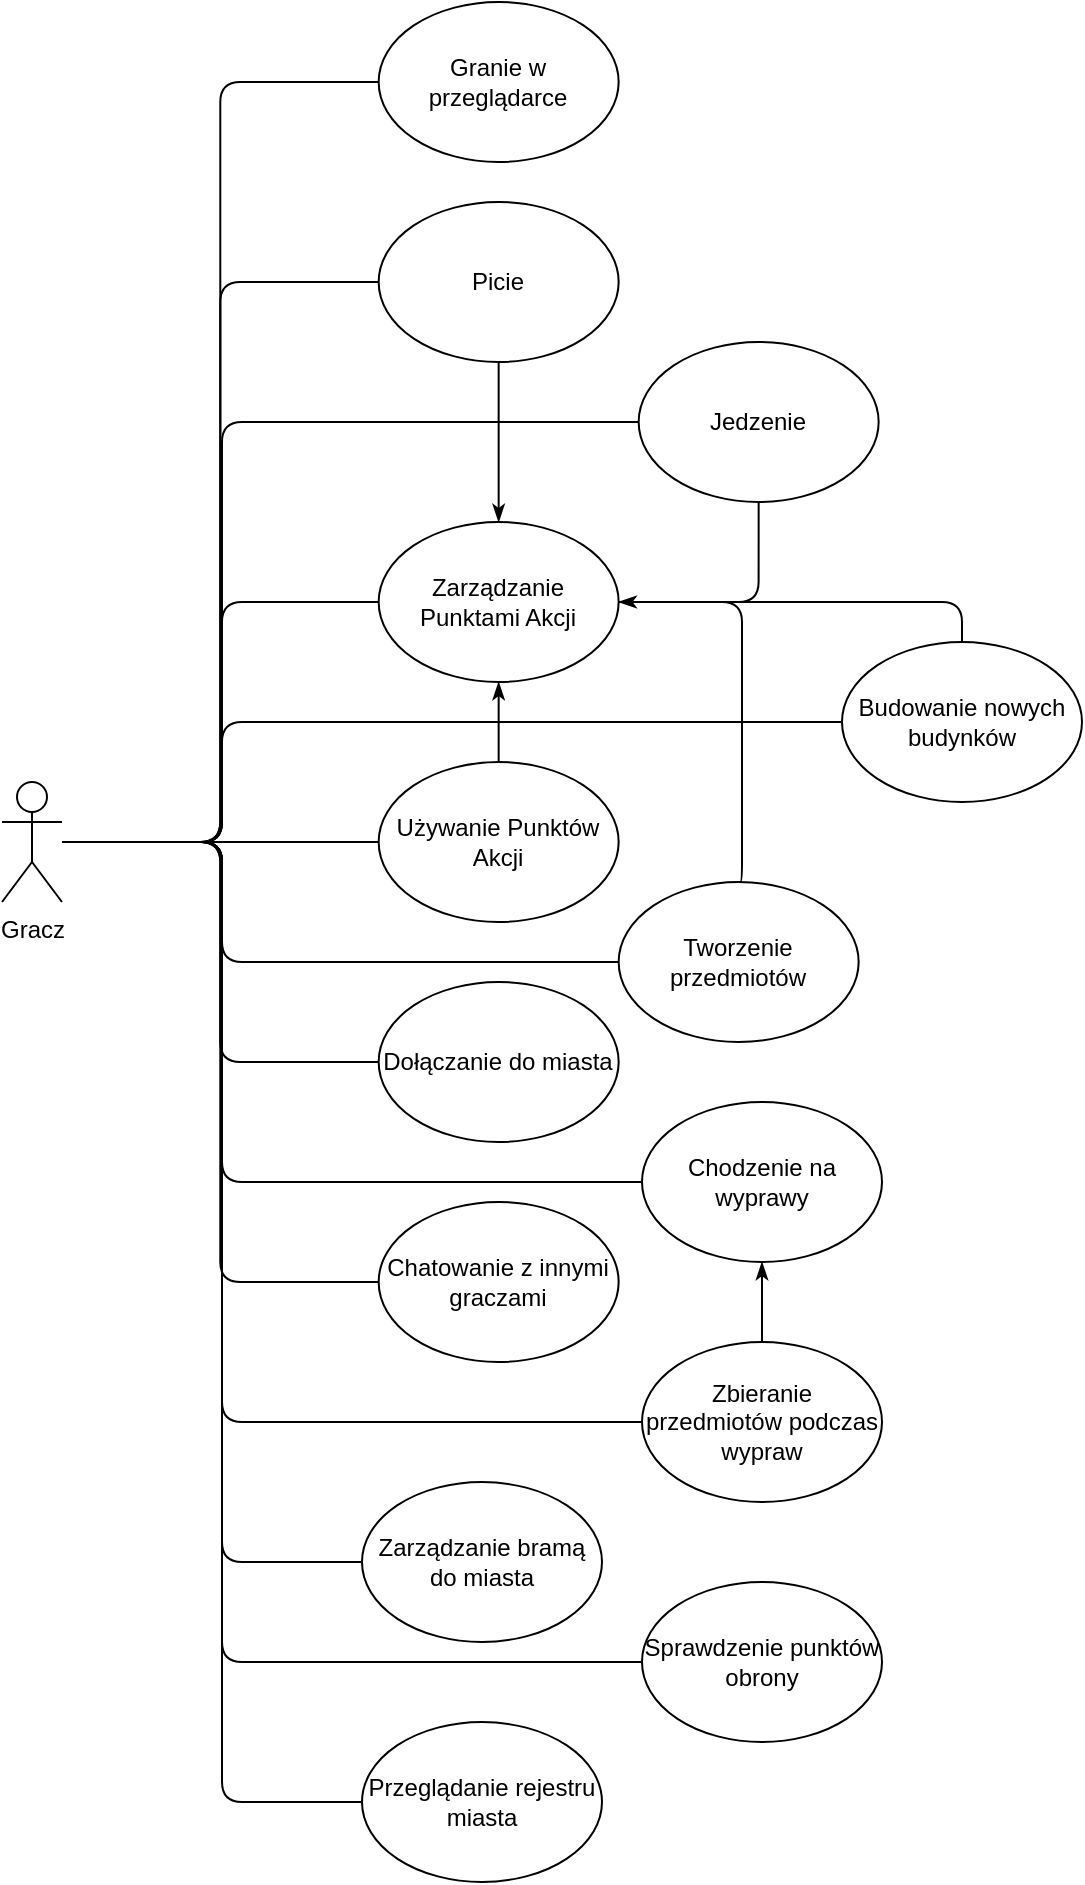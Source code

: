 <mxfile version="12.4.2" type="github" pages="1">
  <diagram id="sbx90NKQ8JtppjE0t-Ym" name="Page-1">
    <mxGraphModel dx="1422" dy="794" grid="1" gridSize="10" guides="1" tooltips="1" connect="1" arrows="1" fold="1" page="1" pageScale="1" pageWidth="827" pageHeight="1169" math="0" shadow="0">
      <root>
        <mxCell id="0"/>
        <mxCell id="1" parent="0"/>
        <mxCell id="Hk6zWukqzI0tbRbYJxlD-14" style="edgeStyle=orthogonalEdgeStyle;rounded=1;orthogonalLoop=1;jettySize=auto;html=1;entryX=0;entryY=0.5;entryDx=0;entryDy=0;endArrow=none;endFill=0;" edge="1" parent="1" source="Hk6zWukqzI0tbRbYJxlD-1" target="Hk6zWukqzI0tbRbYJxlD-7">
          <mxGeometry relative="1" as="geometry">
            <Array as="points">
              <mxPoint x="180" y="440"/>
              <mxPoint x="180" y="320"/>
            </Array>
          </mxGeometry>
        </mxCell>
        <mxCell id="Hk6zWukqzI0tbRbYJxlD-15" style="edgeStyle=orthogonalEdgeStyle;rounded=1;orthogonalLoop=1;jettySize=auto;html=1;entryX=0;entryY=0.5;entryDx=0;entryDy=0;endArrow=none;endFill=0;" edge="1" parent="1" source="Hk6zWukqzI0tbRbYJxlD-1" target="Hk6zWukqzI0tbRbYJxlD-10">
          <mxGeometry relative="1" as="geometry">
            <Array as="points">
              <mxPoint x="180" y="440"/>
              <mxPoint x="180" y="230"/>
            </Array>
          </mxGeometry>
        </mxCell>
        <mxCell id="Hk6zWukqzI0tbRbYJxlD-18" style="edgeStyle=orthogonalEdgeStyle;rounded=1;orthogonalLoop=1;jettySize=auto;html=1;entryX=0;entryY=0.5;entryDx=0;entryDy=0;endArrow=none;endFill=0;" edge="1" parent="1" source="Hk6zWukqzI0tbRbYJxlD-1" target="Hk6zWukqzI0tbRbYJxlD-17">
          <mxGeometry relative="1" as="geometry">
            <Array as="points">
              <mxPoint x="240" y="440"/>
              <mxPoint x="240" y="440"/>
            </Array>
          </mxGeometry>
        </mxCell>
        <mxCell id="Hk6zWukqzI0tbRbYJxlD-23" style="edgeStyle=orthogonalEdgeStyle;rounded=1;orthogonalLoop=1;jettySize=auto;html=1;entryX=0;entryY=0.5;entryDx=0;entryDy=0;endArrow=none;endFill=0;" edge="1" parent="1" source="Hk6zWukqzI0tbRbYJxlD-1" target="Hk6zWukqzI0tbRbYJxlD-20">
          <mxGeometry relative="1" as="geometry"/>
        </mxCell>
        <mxCell id="Hk6zWukqzI0tbRbYJxlD-26" style="edgeStyle=orthogonalEdgeStyle;rounded=1;orthogonalLoop=1;jettySize=auto;html=1;entryX=0;entryY=0.5;entryDx=0;entryDy=0;endArrow=none;endFill=0;" edge="1" parent="1" source="Hk6zWukqzI0tbRbYJxlD-1" target="Hk6zWukqzI0tbRbYJxlD-25">
          <mxGeometry relative="1" as="geometry"/>
        </mxCell>
        <mxCell id="Hk6zWukqzI0tbRbYJxlD-28" style="edgeStyle=orthogonalEdgeStyle;rounded=1;orthogonalLoop=1;jettySize=auto;html=1;entryX=0;entryY=0.5;entryDx=0;entryDy=0;endArrow=none;endFill=0;" edge="1" parent="1" source="Hk6zWukqzI0tbRbYJxlD-1" target="Hk6zWukqzI0tbRbYJxlD-27">
          <mxGeometry relative="1" as="geometry">
            <Array as="points">
              <mxPoint x="180" y="440"/>
              <mxPoint x="180" y="380"/>
            </Array>
          </mxGeometry>
        </mxCell>
        <mxCell id="Hk6zWukqzI0tbRbYJxlD-34" style="edgeStyle=orthogonalEdgeStyle;rounded=1;orthogonalLoop=1;jettySize=auto;html=1;entryX=0;entryY=0.5;entryDx=0;entryDy=0;endArrow=none;endFill=0;" edge="1" parent="1" source="Hk6zWukqzI0tbRbYJxlD-1" target="Hk6zWukqzI0tbRbYJxlD-32">
          <mxGeometry relative="1" as="geometry"/>
        </mxCell>
        <mxCell id="Hk6zWukqzI0tbRbYJxlD-36" style="edgeStyle=orthogonalEdgeStyle;rounded=1;orthogonalLoop=1;jettySize=auto;html=1;entryX=0;entryY=0.5;entryDx=0;entryDy=0;endArrow=none;endFill=0;" edge="1" parent="1" source="Hk6zWukqzI0tbRbYJxlD-1" target="Hk6zWukqzI0tbRbYJxlD-35">
          <mxGeometry relative="1" as="geometry">
            <Array as="points">
              <mxPoint x="180" y="440"/>
              <mxPoint x="180" y="500"/>
            </Array>
          </mxGeometry>
        </mxCell>
        <mxCell id="Hk6zWukqzI0tbRbYJxlD-40" style="edgeStyle=orthogonalEdgeStyle;rounded=1;orthogonalLoop=1;jettySize=auto;html=1;entryX=0;entryY=0.5;entryDx=0;entryDy=0;endArrow=none;endFill=0;" edge="1" parent="1" source="Hk6zWukqzI0tbRbYJxlD-1" target="Hk6zWukqzI0tbRbYJxlD-38">
          <mxGeometry relative="1" as="geometry">
            <Array as="points">
              <mxPoint x="180" y="440"/>
              <mxPoint x="180" y="610"/>
            </Array>
          </mxGeometry>
        </mxCell>
        <mxCell id="Hk6zWukqzI0tbRbYJxlD-42" style="edgeStyle=orthogonalEdgeStyle;rounded=1;orthogonalLoop=1;jettySize=auto;html=1;entryX=0;entryY=0.5;entryDx=0;entryDy=0;endArrow=none;endFill=0;" edge="1" parent="1" source="Hk6zWukqzI0tbRbYJxlD-1" target="Hk6zWukqzI0tbRbYJxlD-41">
          <mxGeometry relative="1" as="geometry">
            <Array as="points">
              <mxPoint x="180" y="440"/>
              <mxPoint x="180" y="730"/>
            </Array>
          </mxGeometry>
        </mxCell>
        <mxCell id="Hk6zWukqzI0tbRbYJxlD-44" style="edgeStyle=orthogonalEdgeStyle;orthogonalLoop=1;jettySize=auto;html=1;entryX=0;entryY=0.5;entryDx=0;entryDy=0;endArrow=none;endFill=0;rounded=1;" edge="1" parent="1" source="Hk6zWukqzI0tbRbYJxlD-1" target="Hk6zWukqzI0tbRbYJxlD-30">
          <mxGeometry relative="1" as="geometry"/>
        </mxCell>
        <mxCell id="Hk6zWukqzI0tbRbYJxlD-46" style="edgeStyle=orthogonalEdgeStyle;rounded=1;orthogonalLoop=1;jettySize=auto;html=1;entryX=0;entryY=0.5;entryDx=0;entryDy=0;endArrow=none;endFill=0;" edge="1" parent="1" source="Hk6zWukqzI0tbRbYJxlD-1" target="Hk6zWukqzI0tbRbYJxlD-45">
          <mxGeometry relative="1" as="geometry">
            <Array as="points">
              <mxPoint x="180" y="440"/>
              <mxPoint x="180" y="800"/>
            </Array>
          </mxGeometry>
        </mxCell>
        <mxCell id="Hk6zWukqzI0tbRbYJxlD-48" style="edgeStyle=orthogonalEdgeStyle;rounded=1;orthogonalLoop=1;jettySize=auto;html=1;entryX=0;entryY=0.5;entryDx=0;entryDy=0;endArrow=none;endFill=0;" edge="1" parent="1" source="Hk6zWukqzI0tbRbYJxlD-1" target="Hk6zWukqzI0tbRbYJxlD-47">
          <mxGeometry relative="1" as="geometry">
            <Array as="points">
              <mxPoint x="180" y="440"/>
              <mxPoint x="180" y="850"/>
            </Array>
          </mxGeometry>
        </mxCell>
        <mxCell id="Hk6zWukqzI0tbRbYJxlD-50" style="edgeStyle=orthogonalEdgeStyle;rounded=1;orthogonalLoop=1;jettySize=auto;html=1;entryX=0;entryY=0.5;entryDx=0;entryDy=0;endArrow=none;endFill=0;" edge="1" parent="1" source="Hk6zWukqzI0tbRbYJxlD-1" target="Hk6zWukqzI0tbRbYJxlD-49">
          <mxGeometry relative="1" as="geometry">
            <Array as="points">
              <mxPoint x="180" y="440"/>
              <mxPoint x="180" y="920"/>
            </Array>
          </mxGeometry>
        </mxCell>
        <mxCell id="Hk6zWukqzI0tbRbYJxlD-1" value="Gracz" style="shape=umlActor;verticalLabelPosition=bottom;labelBackgroundColor=#ffffff;verticalAlign=top;html=1;outlineConnect=0;" vertex="1" parent="1">
          <mxGeometry x="70" y="410" width="30" height="60" as="geometry"/>
        </mxCell>
        <mxCell id="Hk6zWukqzI0tbRbYJxlD-7" value="Zarządzanie Punktami Akcji" style="ellipse;whiteSpace=wrap;html=1;" vertex="1" parent="1">
          <mxGeometry x="258.33" y="280" width="120" height="80" as="geometry"/>
        </mxCell>
        <mxCell id="Hk6zWukqzI0tbRbYJxlD-22" style="edgeStyle=orthogonalEdgeStyle;rounded=1;orthogonalLoop=1;jettySize=auto;html=1;entryX=1;entryY=0.5;entryDx=0;entryDy=0;endArrow=classicThin;endFill=1;exitX=0.5;exitY=1;exitDx=0;exitDy=0;" edge="1" parent="1" source="Hk6zWukqzI0tbRbYJxlD-10" target="Hk6zWukqzI0tbRbYJxlD-7">
          <mxGeometry relative="1" as="geometry"/>
        </mxCell>
        <mxCell id="Hk6zWukqzI0tbRbYJxlD-10" value="Jedzenie" style="ellipse;whiteSpace=wrap;html=1;" vertex="1" parent="1">
          <mxGeometry x="388.33" y="190" width="120" height="80" as="geometry"/>
        </mxCell>
        <mxCell id="Hk6zWukqzI0tbRbYJxlD-19" style="edgeStyle=orthogonalEdgeStyle;rounded=1;orthogonalLoop=1;jettySize=auto;html=1;exitX=0.5;exitY=0;exitDx=0;exitDy=0;entryX=0.5;entryY=1;entryDx=0;entryDy=0;endArrow=classicThin;endFill=1;" edge="1" parent="1" source="Hk6zWukqzI0tbRbYJxlD-17" target="Hk6zWukqzI0tbRbYJxlD-7">
          <mxGeometry relative="1" as="geometry"/>
        </mxCell>
        <mxCell id="Hk6zWukqzI0tbRbYJxlD-17" value="Używanie Punktów Akcji" style="ellipse;whiteSpace=wrap;html=1;" vertex="1" parent="1">
          <mxGeometry x="258.33" y="400" width="120" height="80" as="geometry"/>
        </mxCell>
        <mxCell id="Hk6zWukqzI0tbRbYJxlD-24" style="edgeStyle=orthogonalEdgeStyle;rounded=1;orthogonalLoop=1;jettySize=auto;html=1;entryX=0.5;entryY=0;entryDx=0;entryDy=0;endArrow=classicThin;endFill=1;" edge="1" parent="1" source="Hk6zWukqzI0tbRbYJxlD-20" target="Hk6zWukqzI0tbRbYJxlD-7">
          <mxGeometry relative="1" as="geometry"/>
        </mxCell>
        <mxCell id="Hk6zWukqzI0tbRbYJxlD-20" value="Picie" style="ellipse;whiteSpace=wrap;html=1;" vertex="1" parent="1">
          <mxGeometry x="258.33" y="120" width="120" height="80" as="geometry"/>
        </mxCell>
        <mxCell id="Hk6zWukqzI0tbRbYJxlD-25" value="Dołączanie do miasta" style="ellipse;whiteSpace=wrap;html=1;" vertex="1" parent="1">
          <mxGeometry x="258.33" y="510" width="120" height="80" as="geometry"/>
        </mxCell>
        <mxCell id="Hk6zWukqzI0tbRbYJxlD-29" style="edgeStyle=orthogonalEdgeStyle;rounded=1;orthogonalLoop=1;jettySize=auto;html=1;entryX=1;entryY=0.5;entryDx=0;entryDy=0;endArrow=none;endFill=0;exitX=0.5;exitY=0;exitDx=0;exitDy=0;" edge="1" parent="1" source="Hk6zWukqzI0tbRbYJxlD-27" target="Hk6zWukqzI0tbRbYJxlD-7">
          <mxGeometry relative="1" as="geometry"/>
        </mxCell>
        <mxCell id="Hk6zWukqzI0tbRbYJxlD-27" value="Budowanie nowych budynków" style="ellipse;whiteSpace=wrap;html=1;" vertex="1" parent="1">
          <mxGeometry x="490" y="340" width="120" height="80" as="geometry"/>
        </mxCell>
        <mxCell id="Hk6zWukqzI0tbRbYJxlD-30" value="Granie w przeglądarce" style="ellipse;whiteSpace=wrap;html=1;" vertex="1" parent="1">
          <mxGeometry x="258.33" y="20" width="120" height="80" as="geometry"/>
        </mxCell>
        <mxCell id="Hk6zWukqzI0tbRbYJxlD-32" value="Chatowanie z innymi graczami" style="ellipse;whiteSpace=wrap;html=1;" vertex="1" parent="1">
          <mxGeometry x="258.33" y="620" width="120" height="80" as="geometry"/>
        </mxCell>
        <mxCell id="Hk6zWukqzI0tbRbYJxlD-37" style="edgeStyle=orthogonalEdgeStyle;rounded=1;orthogonalLoop=1;jettySize=auto;html=1;entryX=1;entryY=0.5;entryDx=0;entryDy=0;endArrow=none;endFill=0;exitX=0.5;exitY=0;exitDx=0;exitDy=0;" edge="1" parent="1" source="Hk6zWukqzI0tbRbYJxlD-35" target="Hk6zWukqzI0tbRbYJxlD-7">
          <mxGeometry relative="1" as="geometry">
            <Array as="points">
              <mxPoint x="440" y="460"/>
              <mxPoint x="440" y="320"/>
            </Array>
          </mxGeometry>
        </mxCell>
        <mxCell id="Hk6zWukqzI0tbRbYJxlD-35" value="Tworzenie przedmiotów" style="ellipse;whiteSpace=wrap;html=1;" vertex="1" parent="1">
          <mxGeometry x="378.33" y="460" width="120" height="80" as="geometry"/>
        </mxCell>
        <mxCell id="Hk6zWukqzI0tbRbYJxlD-38" value="Chodzenie na wyprawy" style="ellipse;whiteSpace=wrap;html=1;" vertex="1" parent="1">
          <mxGeometry x="390" y="570" width="120" height="80" as="geometry"/>
        </mxCell>
        <mxCell id="Hk6zWukqzI0tbRbYJxlD-43" style="edgeStyle=orthogonalEdgeStyle;rounded=1;orthogonalLoop=1;jettySize=auto;html=1;entryX=0.5;entryY=1;entryDx=0;entryDy=0;endArrow=classicThin;endFill=1;" edge="1" parent="1" source="Hk6zWukqzI0tbRbYJxlD-41" target="Hk6zWukqzI0tbRbYJxlD-38">
          <mxGeometry relative="1" as="geometry"/>
        </mxCell>
        <mxCell id="Hk6zWukqzI0tbRbYJxlD-41" value="Zbieranie przedmiotów podczas wypraw" style="ellipse;whiteSpace=wrap;html=1;" vertex="1" parent="1">
          <mxGeometry x="390" y="690" width="120" height="80" as="geometry"/>
        </mxCell>
        <mxCell id="Hk6zWukqzI0tbRbYJxlD-45" value="Zarządzanie bramą do miasta" style="ellipse;whiteSpace=wrap;html=1;" vertex="1" parent="1">
          <mxGeometry x="250" y="760" width="120" height="80" as="geometry"/>
        </mxCell>
        <mxCell id="Hk6zWukqzI0tbRbYJxlD-47" value="Sprawdzenie punktów obrony" style="ellipse;whiteSpace=wrap;html=1;" vertex="1" parent="1">
          <mxGeometry x="390" y="810" width="120" height="80" as="geometry"/>
        </mxCell>
        <mxCell id="Hk6zWukqzI0tbRbYJxlD-49" value="Przeglądanie rejestru miasta" style="ellipse;whiteSpace=wrap;html=1;" vertex="1" parent="1">
          <mxGeometry x="250.0" y="880" width="120" height="80" as="geometry"/>
        </mxCell>
      </root>
    </mxGraphModel>
  </diagram>
</mxfile>
